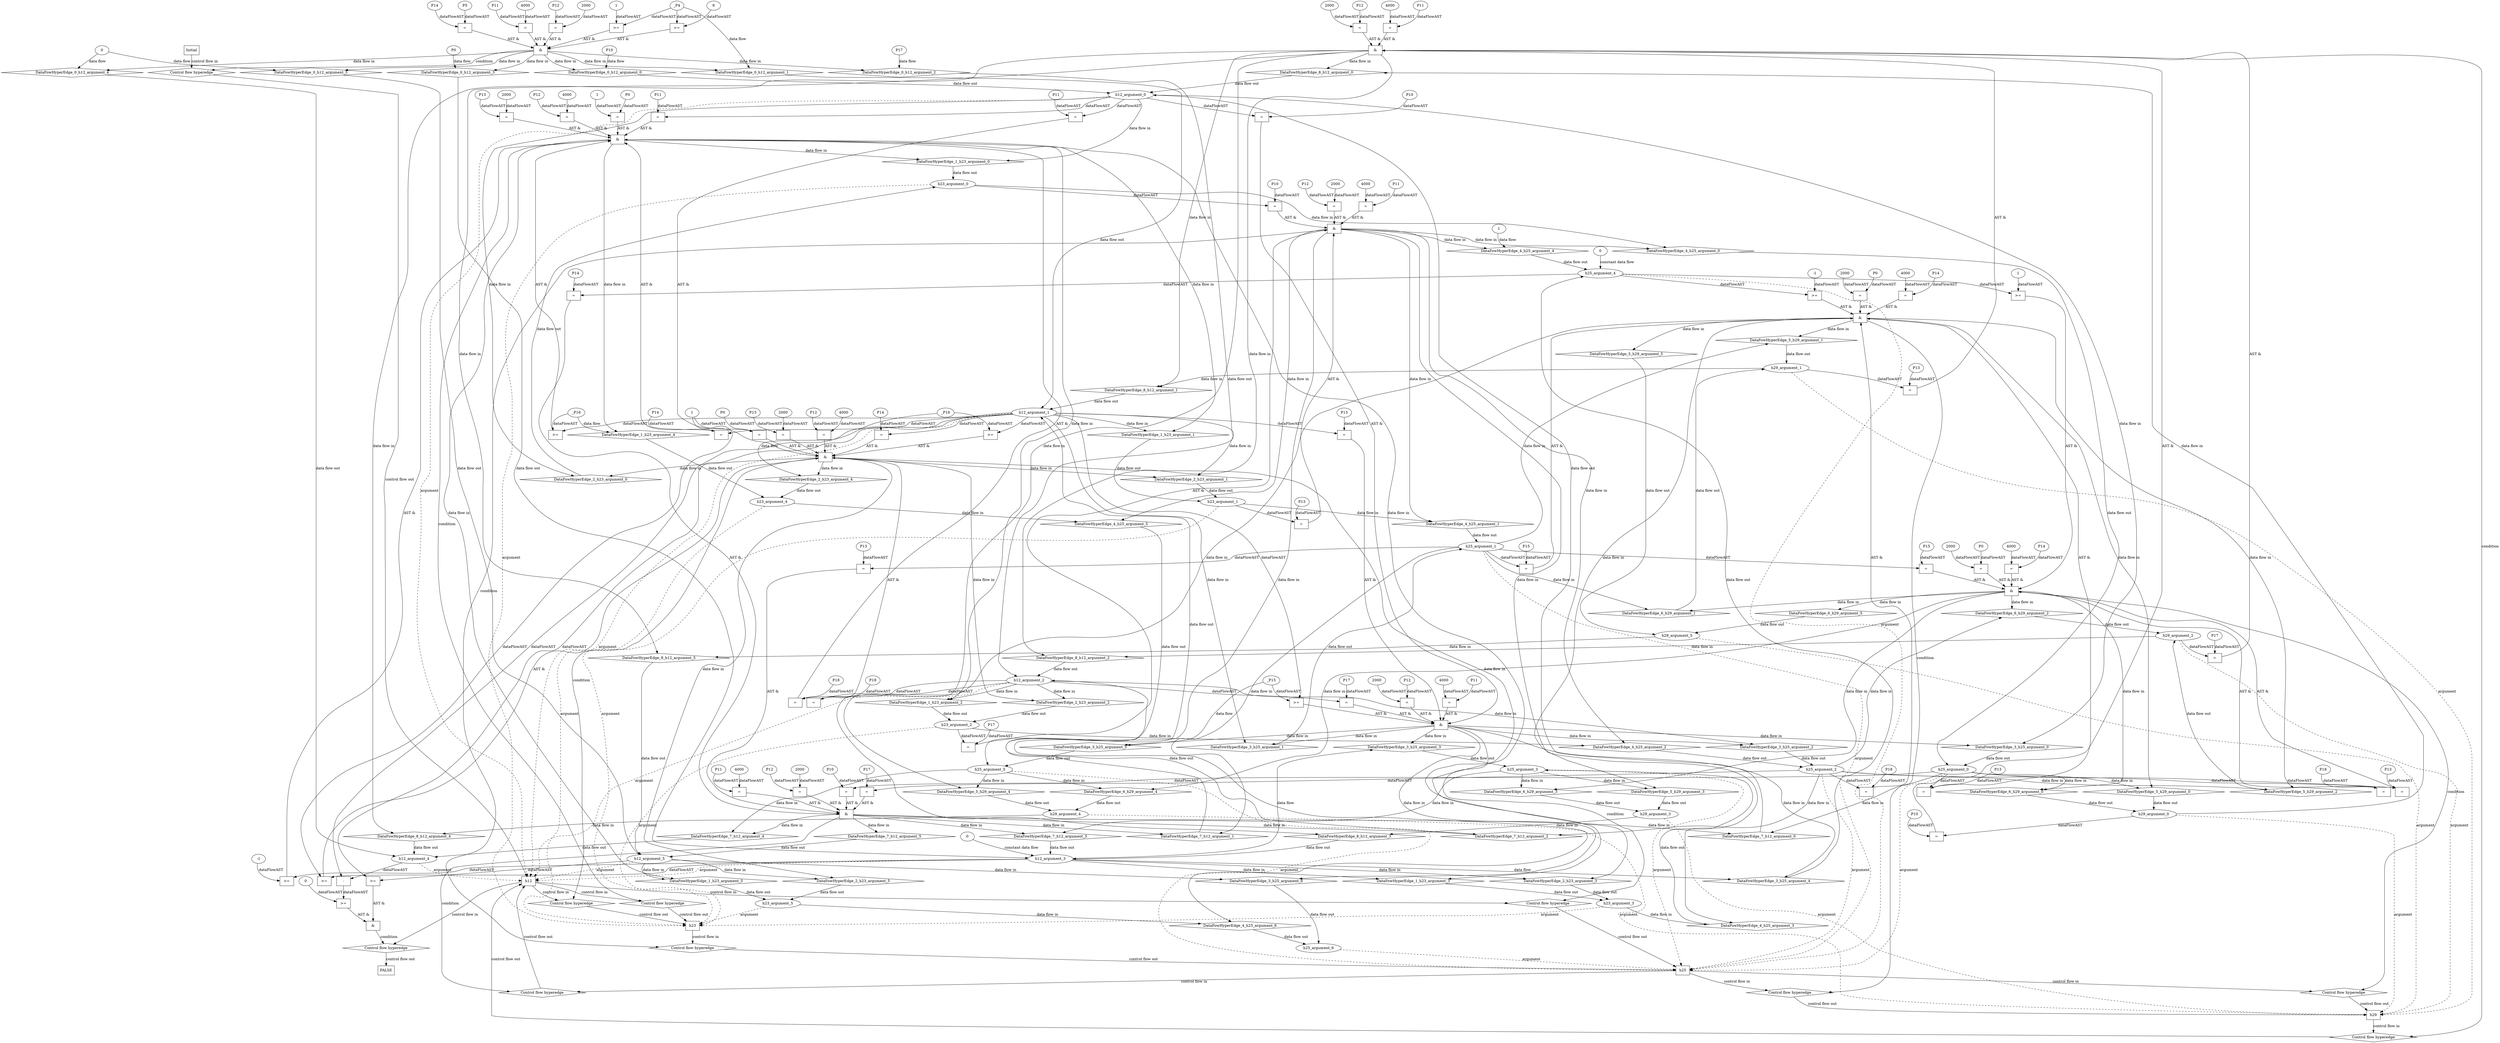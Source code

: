 digraph dag {
"h12" [label="h12" nodeName="h12" class=cfn  shape="rect"];
"h23" [label="h23" nodeName="h23" class=cfn  shape="rect"];
"h25" [label="h25" nodeName="h25" class=cfn  shape="rect"];
"h29" [label="h29" nodeName="h29" class=cfn  shape="rect"];
FALSE [label="FALSE" nodeName=FALSE class=cfn  shape="rect"];
Initial [label="Initial" nodeName=Initial class=cfn  shape="rect"];
ControlFowHyperEdge_0 [label="Control flow hyperedge" nodeName=ControlFowHyperEdge_0 class=controlFlowHyperEdge shape="diamond"];
"Initial" -> ControlFowHyperEdge_0 [label="control flow in"]
ControlFowHyperEdge_0 -> "h12" [label="control flow out"]
ControlFowHyperEdge_1 [label="Control flow hyperedge" nodeName=ControlFowHyperEdge_1 class=controlFlowHyperEdge shape="diamond"];
"h12" -> ControlFowHyperEdge_1 [label="control flow in"]
ControlFowHyperEdge_1 -> "h23" [label="control flow out"]
ControlFowHyperEdge_2 [label="Control flow hyperedge" nodeName=ControlFowHyperEdge_2 class=controlFlowHyperEdge shape="diamond"];
"h12" -> ControlFowHyperEdge_2 [label="control flow in"]
ControlFowHyperEdge_2 -> "h23" [label="control flow out"]
ControlFowHyperEdge_3 [label="Control flow hyperedge" nodeName=ControlFowHyperEdge_3 class=controlFlowHyperEdge shape="diamond"];
"h12" -> ControlFowHyperEdge_3 [label="control flow in"]
ControlFowHyperEdge_3 -> "h25" [label="control flow out"]
ControlFowHyperEdge_4 [label="Control flow hyperedge" nodeName=ControlFowHyperEdge_4 class=controlFlowHyperEdge shape="diamond"];
"h23" -> ControlFowHyperEdge_4 [label="control flow in"]
ControlFowHyperEdge_4 -> "h25" [label="control flow out"]
ControlFowHyperEdge_5 [label="Control flow hyperedge" nodeName=ControlFowHyperEdge_5 class=controlFlowHyperEdge shape="diamond"];
"h25" -> ControlFowHyperEdge_5 [label="control flow in"]
ControlFowHyperEdge_5 -> "h29" [label="control flow out"]
ControlFowHyperEdge_6 [label="Control flow hyperedge" nodeName=ControlFowHyperEdge_6 class=controlFlowHyperEdge shape="diamond"];
"h25" -> ControlFowHyperEdge_6 [label="control flow in"]
ControlFowHyperEdge_6 -> "h29" [label="control flow out"]
ControlFowHyperEdge_7 [label="Control flow hyperedge" nodeName=ControlFowHyperEdge_7 class=controlFlowHyperEdge shape="diamond"];
"h25" -> ControlFowHyperEdge_7 [label="control flow in"]
ControlFowHyperEdge_7 -> "h12" [label="control flow out"]
ControlFowHyperEdge_8 [label="Control flow hyperedge" nodeName=ControlFowHyperEdge_8 class=controlFlowHyperEdge shape="diamond"];
"h29" -> ControlFowHyperEdge_8 [label="control flow in"]
ControlFowHyperEdge_8 -> "h12" [label="control flow out"]
ControlFowHyperEdge_9 [label="Control flow hyperedge" nodeName=ControlFowHyperEdge_9 class=controlFlowHyperEdge shape="diamond"];
"h12" -> ControlFowHyperEdge_9 [label="control flow in"]
ControlFowHyperEdge_9 -> "FALSE" [label="control flow out"]
"h12_argument_0" [label="h12_argument_0" nodeName=argument0 class=argument  head="h12" shape="oval"];
"h12_argument_0" -> "h12"[label="argument" style="dashed"]
"h12_argument_1" [label="h12_argument_1" nodeName=argument1 class=argument  head="h12" shape="oval"];
"h12_argument_1" -> "h12"[label="argument" style="dashed"]
"h12_argument_2" [label="h12_argument_2" nodeName=argument2 class=argument  head="h12" shape="oval"];
"h12_argument_2" -> "h12"[label="argument" style="dashed"]
"h12_argument_3" [label="h12_argument_3" nodeName=argument3 class=argument  head="h12" shape="oval"];
"h12_argument_3" -> "h12"[label="argument" style="dashed"]
"h12_argument_4" [label="h12_argument_4" nodeName=argument4 class=argument  head="h12" shape="oval"];
"h12_argument_4" -> "h12"[label="argument" style="dashed"]
"h12_argument_5" [label="h12_argument_5" nodeName=argument5 class=argument  head="h12" shape="oval"];
"h12_argument_5" -> "h12"[label="argument" style="dashed"]
"h23_argument_0" [label="h23_argument_0" nodeName=argument0 class=argument  head="h23" shape="oval"];
"h23_argument_0" -> "h23"[label="argument" style="dashed"]
"h23_argument_1" [label="h23_argument_1" nodeName=argument1 class=argument  head="h23" shape="oval"];
"h23_argument_1" -> "h23"[label="argument" style="dashed"]
"h23_argument_2" [label="h23_argument_2" nodeName=argument2 class=argument  head="h23" shape="oval"];
"h23_argument_2" -> "h23"[label="argument" style="dashed"]
"h23_argument_3" [label="h23_argument_3" nodeName=argument3 class=argument  head="h23" shape="oval"];
"h23_argument_3" -> "h23"[label="argument" style="dashed"]
"h23_argument_4" [label="h23_argument_4" nodeName=argument4 class=argument  head="h23" shape="oval"];
"h23_argument_4" -> "h23"[label="argument" style="dashed"]
"h23_argument_5" [label="h23_argument_5" nodeName=argument5 class=argument  head="h23" shape="oval"];
"h23_argument_5" -> "h23"[label="argument" style="dashed"]
"h25_argument_0" [label="h25_argument_0" nodeName=argument0 class=argument  head="h25" shape="oval"];
"h25_argument_0" -> "h25"[label="argument" style="dashed"]
"h25_argument_1" [label="h25_argument_1" nodeName=argument1 class=argument  head="h25" shape="oval"];
"h25_argument_1" -> "h25"[label="argument" style="dashed"]
"h25_argument_2" [label="h25_argument_2" nodeName=argument2 class=argument  head="h25" shape="oval"];
"h25_argument_2" -> "h25"[label="argument" style="dashed"]
"h25_argument_3" [label="h25_argument_3" nodeName=argument3 class=argument  head="h25" shape="oval"];
"h25_argument_3" -> "h25"[label="argument" style="dashed"]
"h25_argument_4" [label="h25_argument_4" nodeName=argument4 class=argument  head="h25" shape="oval"];
"h25_argument_4" -> "h25"[label="argument" style="dashed"]
"h25_argument_5" [label="h25_argument_5" nodeName=argument5 class=argument  head="h25" shape="oval"];
"h25_argument_5" -> "h25"[label="argument" style="dashed"]
"h25_argument_6" [label="h25_argument_6" nodeName=argument6 class=argument  head="h25" shape="oval"];
"h25_argument_6" -> "h25"[label="argument" style="dashed"]
"h29_argument_0" [label="h29_argument_0" nodeName=argument0 class=argument  head="h29" shape="oval"];
"h29_argument_0" -> "h29"[label="argument" style="dashed"]
"h29_argument_1" [label="h29_argument_1" nodeName=argument1 class=argument  head="h29" shape="oval"];
"h29_argument_1" -> "h29"[label="argument" style="dashed"]
"h29_argument_2" [label="h29_argument_2" nodeName=argument2 class=argument  head="h29" shape="oval"];
"h29_argument_2" -> "h29"[label="argument" style="dashed"]
"h29_argument_3" [label="h29_argument_3" nodeName=argument3 class=argument  head="h29" shape="oval"];
"h29_argument_3" -> "h29"[label="argument" style="dashed"]
"h29_argument_4" [label="h29_argument_4" nodeName=argument4 class=argument  head="h29" shape="oval"];
"h29_argument_4" -> "h29"[label="argument" style="dashed"]
"h29_argument_5" [label="h29_argument_5" nodeName=argument5 class=argument  head="h29" shape="oval"];
"h29_argument_5" -> "h29"[label="argument" style="dashed"]

"xxxh12___Initial_0xxx_and" [label="&" nodeName="xxxh12___Initial_0xxx_and" class=Operator shape="rect"];
"xxxh12___Initial_0xxxguard_0_node_0" [label="=" nodeName="xxxh12___Initial_0xxxguard_0_node_0" class=Operator  shape="rect"];
"xxxh12___Initial_0xxxguard_0_node_1" [label="P14" nodeName="xxxh12___Initial_0xxxguard_0_node_1" class=Constant ];
"xxxh12___Initial_0xxxguard_0_node_2" [label="P5" nodeName="xxxh12___Initial_0xxxguard_0_node_2" class=Constant ];
"xxxh12___Initial_0xxxguard_0_node_1" -> "xxxh12___Initial_0xxxguard_0_node_0"[label="dataFlowAST"]
"xxxh12___Initial_0xxxguard_0_node_2" -> "xxxh12___Initial_0xxxguard_0_node_0"[label="dataFlowAST"]

"xxxh12___Initial_0xxxguard_0_node_0" -> "xxxh12___Initial_0xxx_and" [label="AST &"];
"xxxh12___Initial_0xxxguard3_node_0" [label=">=" nodeName="xxxh12___Initial_0xxxguard3_node_0" class=Operator  shape="rect"];
"xxxh12___Initial_0xxxguard3_node_2" [label="1" nodeName="xxxh12___Initial_0xxxguard3_node_2" class=Literal ];
"xxxh12___Initial_0xxxdataFlow1_node_0" -> "xxxh12___Initial_0xxxguard3_node_0"[label="dataFlowAST"]
"xxxh12___Initial_0xxxguard3_node_2" -> "xxxh12___Initial_0xxxguard3_node_0"[label="dataFlowAST"]

"xxxh12___Initial_0xxxguard3_node_0" -> "xxxh12___Initial_0xxx_and" [label="AST &"];
"xxxh12___Initial_0xxxguard2_node_0" [label=">=" nodeName="xxxh12___Initial_0xxxguard2_node_0" class=Operator  shape="rect"];
"xxxh12___Initial_0xxxguard2_node_1" [label="9" nodeName="xxxh12___Initial_0xxxguard2_node_1" class=Literal ];
"xxxh12___Initial_0xxxguard2_node_1" -> "xxxh12___Initial_0xxxguard2_node_0"[label="dataFlowAST"]
"xxxh12___Initial_0xxxdataFlow1_node_0" -> "xxxh12___Initial_0xxxguard2_node_0"[label="dataFlowAST"]

"xxxh12___Initial_0xxxguard2_node_0" -> "xxxh12___Initial_0xxx_and" [label="AST &"];
"xxxh12___Initial_0xxxguard1_node_0" [label="=" nodeName="xxxh12___Initial_0xxxguard1_node_0" class=Operator  shape="rect"];
"xxxh12___Initial_0xxxguard1_node_1" [label="P11" nodeName="xxxh12___Initial_0xxxguard1_node_1" class=Constant ];
"xxxh12___Initial_0xxxguard1_node_2" [label="4000" nodeName="xxxh12___Initial_0xxxguard1_node_2" class=Literal ];
"xxxh12___Initial_0xxxguard1_node_1" -> "xxxh12___Initial_0xxxguard1_node_0"[label="dataFlowAST"]
"xxxh12___Initial_0xxxguard1_node_2" -> "xxxh12___Initial_0xxxguard1_node_0"[label="dataFlowAST"]

"xxxh12___Initial_0xxxguard1_node_0" -> "xxxh12___Initial_0xxx_and" [label="AST &"];
"xxxh12___Initial_0xxxguard4_node_0" [label="=" nodeName="xxxh12___Initial_0xxxguard4_node_0" class=Operator  shape="rect"];
"xxxh12___Initial_0xxxguard4_node_1" [label="P12" nodeName="xxxh12___Initial_0xxxguard4_node_1" class=Constant ];
"xxxh12___Initial_0xxxguard4_node_2" [label="2000" nodeName="xxxh12___Initial_0xxxguard4_node_2" class=Literal ];
"xxxh12___Initial_0xxxguard4_node_1" -> "xxxh12___Initial_0xxxguard4_node_0"[label="dataFlowAST"]
"xxxh12___Initial_0xxxguard4_node_2" -> "xxxh12___Initial_0xxxguard4_node_0"[label="dataFlowAST"]

"xxxh12___Initial_0xxxguard4_node_0" -> "xxxh12___Initial_0xxx_and" [label="AST &"];
"xxxh12___Initial_0xxx_and" -> "ControlFowHyperEdge_0" [label="condition"];
"xxxh12___Initial_0xxxdataFlow_0_node_0" [label="P17" nodeName="xxxh12___Initial_0xxxdataFlow_0_node_0" class=Constant ];

"xxxh12___Initial_0xxxdataFlow_0_node_0" -> "DataFowHyperEdge_0_h12_argument_2" [label="data flow"];
"xxxh12___Initial_0xxxdataFlow1_node_0" [label="_P4" nodeName="xxxh12___Initial_0xxxdataFlow1_node_0" class=Constant ];

"xxxh12___Initial_0xxxdataFlow1_node_0" -> "DataFowHyperEdge_0_h12_argument_1" [label="data flow"];
"xxxh12___Initial_0xxxdataFlow2_node_0" [label="0" nodeName="xxxh12___Initial_0xxxdataFlow2_node_0" class=Literal ];

"xxxh12___Initial_0xxxdataFlow2_node_0" -> "DataFowHyperEdge_0_h12_argument_4" [label="data flow"];
"xxxh12___Initial_0xxxdataFlow3_node_0" [label="P10" nodeName="xxxh12___Initial_0xxxdataFlow3_node_0" class=Constant ];

"xxxh12___Initial_0xxxdataFlow3_node_0" -> "DataFowHyperEdge_0_h12_argument_0" [label="data flow"];

"xxxh12___Initial_0xxxdataFlow2_node_0" -> "DataFowHyperEdge_0_h12_argument_5" [label="data flow"];
"xxxh12___Initial_0xxxdataFlow5_node_0" [label="P0" nodeName="xxxh12___Initial_0xxxdataFlow5_node_0" class=Constant ];

"xxxh12___Initial_0xxxdataFlow5_node_0" -> "DataFowHyperEdge_0_h12_argument_3" [label="data flow"];
"xxxh23___h12_1xxx_and" [label="&" nodeName="xxxh23___h12_1xxx_and" class=Operator shape="rect"];
"xxxh23___h12_1xxxguard3_node_0" [label=">=" nodeName="xxxh23___h12_1xxxguard3_node_0" class=Operator  shape="rect"];
"xxxh23___h12_1xxxguard3_node_1" [label="-1" nodeName="xxxh23___h12_1xxxguard3_node_1" class=Literal ];
"xxxh23___h12_1xxxguard3_node_1" -> "xxxh23___h12_1xxxguard3_node_0"[label="dataFlowAST"]
"h12_argument_3" -> "xxxh23___h12_1xxxguard3_node_0"[label="dataFlowAST"]

"xxxh23___h12_1xxxguard3_node_0" -> "xxxh23___h12_1xxx_and" [label="AST &"];
"xxxh23___h12_1xxxguard6_node_0" [label="=" nodeName="xxxh23___h12_1xxxguard6_node_0" class=Operator  shape="rect"];
"xxxh23___h12_1xxxguard6_node_1" [label="P12" nodeName="xxxh23___h12_1xxxguard6_node_1" class=Constant ];
"xxxh23___h12_1xxxguard6_node_2" [label="4000" nodeName="xxxh23___h12_1xxxguard6_node_2" class=Literal ];
"xxxh23___h12_1xxxguard6_node_1" -> "xxxh23___h12_1xxxguard6_node_0"[label="dataFlowAST"]
"xxxh23___h12_1xxxguard6_node_2" -> "xxxh23___h12_1xxxguard6_node_0"[label="dataFlowAST"]

"xxxh23___h12_1xxxguard6_node_0" -> "xxxh23___h12_1xxx_and" [label="AST &"];
"xxxh23___h12_1xxxguard7_node_0" [label="=" nodeName="xxxh23___h12_1xxxguard7_node_0" class=Operator  shape="rect"];
"xxxh23___h12_1xxxguard7_node_1" [label="P0" nodeName="xxxh23___h12_1xxxguard7_node_1" class=Constant ];
"xxxh23___h12_1xxxguard7_node_2" [label="1" nodeName="xxxh23___h12_1xxxguard7_node_2" class=Literal ];
"xxxh23___h12_1xxxguard7_node_1" -> "xxxh23___h12_1xxxguard7_node_0"[label="dataFlowAST"]
"xxxh23___h12_1xxxguard7_node_2" -> "xxxh23___h12_1xxxguard7_node_0"[label="dataFlowAST"]

"xxxh23___h12_1xxxguard7_node_0" -> "xxxh23___h12_1xxx_and" [label="AST &"];
"xxxh23___h12_1xxxguard4_node_0" [label="=" nodeName="xxxh23___h12_1xxxguard4_node_0" class=Operator  shape="rect"];
"xxxh23___h12_1xxxguard4_node_1" [label="P13" nodeName="xxxh23___h12_1xxxguard4_node_1" class=Constant ];
"xxxh23___h12_1xxxguard4_node_2" [label="2000" nodeName="xxxh23___h12_1xxxguard4_node_2" class=Literal ];
"xxxh23___h12_1xxxguard4_node_1" -> "xxxh23___h12_1xxxguard4_node_0"[label="dataFlowAST"]
"xxxh23___h12_1xxxguard4_node_2" -> "xxxh23___h12_1xxxguard4_node_0"[label="dataFlowAST"]

"xxxh23___h12_1xxxguard4_node_0" -> "xxxh23___h12_1xxx_and" [label="AST &"];
"xxxh23___h12_1xxxguard5_node_0" [label=">=" nodeName="xxxh23___h12_1xxxguard5_node_0" class=Operator  shape="rect"];
"h12_argument_1" -> "xxxh23___h12_1xxxguard5_node_0"[label="dataFlowAST"]
"xxxh23___h12_1xxxdataFlow_0_node_0" -> "xxxh23___h12_1xxxguard5_node_0"[label="dataFlowAST"]

"xxxh23___h12_1xxxguard5_node_0" -> "xxxh23___h12_1xxx_and" [label="AST &"];
"xxxh23___h12_1xxxguard_0_node_0" [label="=" nodeName="xxxh23___h12_1xxxguard_0_node_0" class=Operator  shape="rect"];
"xxxh23___h12_1xxxguard_0_node_1" [label="P14" nodeName="xxxh23___h12_1xxxguard_0_node_1" class=Constant ];
"xxxh23___h12_1xxxguard_0_node_1" -> "xxxh23___h12_1xxxguard_0_node_0"[label="dataFlowAST"]
"h12_argument_1" -> "xxxh23___h12_1xxxguard_0_node_0"[label="dataFlowAST"]

"xxxh23___h12_1xxxguard_0_node_0" -> "xxxh23___h12_1xxx_and" [label="AST &"];
"xxxh23___h12_1xxxguard1_node_0" [label="=" nodeName="xxxh23___h12_1xxxguard1_node_0" class=Operator  shape="rect"];
"xxxh23___h12_1xxxguard1_node_1" [label="P18" nodeName="xxxh23___h12_1xxxguard1_node_1" class=Constant ];
"xxxh23___h12_1xxxguard1_node_1" -> "xxxh23___h12_1xxxguard1_node_0"[label="dataFlowAST"]
"h12_argument_2" -> "xxxh23___h12_1xxxguard1_node_0"[label="dataFlowAST"]

"xxxh23___h12_1xxxguard1_node_0" -> "xxxh23___h12_1xxx_and" [label="AST &"];
"xxxh23___h12_1xxxguard2_node_0" [label="=" nodeName="xxxh23___h12_1xxxguard2_node_0" class=Operator  shape="rect"];
"xxxh23___h12_1xxxguard2_node_1" [label="P11" nodeName="xxxh23___h12_1xxxguard2_node_1" class=Constant ];
"xxxh23___h12_1xxxguard2_node_1" -> "xxxh23___h12_1xxxguard2_node_0"[label="dataFlowAST"]
"h12_argument_0" -> "xxxh23___h12_1xxxguard2_node_0"[label="dataFlowAST"]

"xxxh23___h12_1xxxguard2_node_0" -> "xxxh23___h12_1xxx_and" [label="AST &"];
"xxxh23___h12_1xxx_and" -> "ControlFowHyperEdge_1" [label="condition"];
"xxxh23___h12_1xxxdataFlow_0_node_0" [label="_P16" nodeName="xxxh23___h12_1xxxdataFlow_0_node_0" class=Constant ];

"xxxh23___h12_1xxxdataFlow_0_node_0" -> "DataFowHyperEdge_1_h23_argument_4" [label="data flow"];
"xxxh23___h12_2xxx_and" [label="&" nodeName="xxxh23___h12_2xxx_and" class=Operator shape="rect"];
"xxxh23___h12_2xxxguard1_node_0" [label="=" nodeName="xxxh23___h12_2xxxguard1_node_0" class=Operator  shape="rect"];
"xxxh23___h12_2xxxguard1_node_1" [label="P18" nodeName="xxxh23___h12_2xxxguard1_node_1" class=Constant ];
"xxxh23___h12_2xxxguard1_node_1" -> "xxxh23___h12_2xxxguard1_node_0"[label="dataFlowAST"]
"h12_argument_2" -> "xxxh23___h12_2xxxguard1_node_0"[label="dataFlowAST"]

"xxxh23___h12_2xxxguard1_node_0" -> "xxxh23___h12_2xxx_and" [label="AST &"];
"xxxh23___h12_2xxxguard_0_node_0" [label="=" nodeName="xxxh23___h12_2xxxguard_0_node_0" class=Operator  shape="rect"];
"xxxh23___h12_2xxxguard_0_node_1" [label="P14" nodeName="xxxh23___h12_2xxxguard_0_node_1" class=Constant ];
"xxxh23___h12_2xxxguard_0_node_1" -> "xxxh23___h12_2xxxguard_0_node_0"[label="dataFlowAST"]
"h12_argument_1" -> "xxxh23___h12_2xxxguard_0_node_0"[label="dataFlowAST"]

"xxxh23___h12_2xxxguard_0_node_0" -> "xxxh23___h12_2xxx_and" [label="AST &"];
"xxxh23___h12_2xxxguard7_node_0" [label="=" nodeName="xxxh23___h12_2xxxguard7_node_0" class=Operator  shape="rect"];
"xxxh23___h12_2xxxguard7_node_1" [label="P0" nodeName="xxxh23___h12_2xxxguard7_node_1" class=Constant ];
"xxxh23___h12_2xxxguard7_node_1" -> "xxxh23___h12_2xxxguard7_node_0"[label="dataFlowAST"]
"xxxh23___h12_2xxxguard3_node_2" -> "xxxh23___h12_2xxxguard7_node_0"[label="dataFlowAST"]

"xxxh23___h12_2xxxguard7_node_0" -> "xxxh23___h12_2xxx_and" [label="AST &"];
"xxxh23___h12_2xxxguard6_node_0" [label="=" nodeName="xxxh23___h12_2xxxguard6_node_0" class=Operator  shape="rect"];
"xxxh23___h12_2xxxguard6_node_1" [label="P12" nodeName="xxxh23___h12_2xxxguard6_node_1" class=Constant ];
"xxxh23___h12_2xxxguard6_node_2" [label="4000" nodeName="xxxh23___h12_2xxxguard6_node_2" class=Literal ];
"xxxh23___h12_2xxxguard6_node_1" -> "xxxh23___h12_2xxxguard6_node_0"[label="dataFlowAST"]
"xxxh23___h12_2xxxguard6_node_2" -> "xxxh23___h12_2xxxguard6_node_0"[label="dataFlowAST"]

"xxxh23___h12_2xxxguard6_node_0" -> "xxxh23___h12_2xxx_and" [label="AST &"];
"xxxh23___h12_2xxxguard2_node_0" [label="=" nodeName="xxxh23___h12_2xxxguard2_node_0" class=Operator  shape="rect"];
"xxxh23___h12_2xxxguard2_node_1" [label="P11" nodeName="xxxh23___h12_2xxxguard2_node_1" class=Constant ];
"xxxh23___h12_2xxxguard2_node_1" -> "xxxh23___h12_2xxxguard2_node_0"[label="dataFlowAST"]
"h12_argument_0" -> "xxxh23___h12_2xxxguard2_node_0"[label="dataFlowAST"]

"xxxh23___h12_2xxxguard2_node_0" -> "xxxh23___h12_2xxx_and" [label="AST &"];
"xxxh23___h12_2xxxguard3_node_0" [label=">=" nodeName="xxxh23___h12_2xxxguard3_node_0" class=Operator  shape="rect"];
"xxxh23___h12_2xxxguard3_node_2" [label="1" nodeName="xxxh23___h12_2xxxguard3_node_2" class=Literal ];
"h12_argument_3" -> "xxxh23___h12_2xxxguard3_node_0"[label="dataFlowAST"]
"xxxh23___h12_2xxxguard3_node_2" -> "xxxh23___h12_2xxxguard3_node_0"[label="dataFlowAST"]

"xxxh23___h12_2xxxguard3_node_0" -> "xxxh23___h12_2xxx_and" [label="AST &"];
"xxxh23___h12_2xxxguard4_node_0" [label="=" nodeName="xxxh23___h12_2xxxguard4_node_0" class=Operator  shape="rect"];
"xxxh23___h12_2xxxguard4_node_1" [label="P13" nodeName="xxxh23___h12_2xxxguard4_node_1" class=Constant ];
"xxxh23___h12_2xxxguard4_node_2" [label="2000" nodeName="xxxh23___h12_2xxxguard4_node_2" class=Literal ];
"xxxh23___h12_2xxxguard4_node_1" -> "xxxh23___h12_2xxxguard4_node_0"[label="dataFlowAST"]
"xxxh23___h12_2xxxguard4_node_2" -> "xxxh23___h12_2xxxguard4_node_0"[label="dataFlowAST"]

"xxxh23___h12_2xxxguard4_node_0" -> "xxxh23___h12_2xxx_and" [label="AST &"];
"xxxh23___h12_2xxxguard5_node_0" [label=">=" nodeName="xxxh23___h12_2xxxguard5_node_0" class=Operator  shape="rect"];
"h12_argument_1" -> "xxxh23___h12_2xxxguard5_node_0"[label="dataFlowAST"]
"xxxh23___h12_2xxxdataFlow_0_node_0" -> "xxxh23___h12_2xxxguard5_node_0"[label="dataFlowAST"]

"xxxh23___h12_2xxxguard5_node_0" -> "xxxh23___h12_2xxx_and" [label="AST &"];
"xxxh23___h12_2xxx_and" -> "ControlFowHyperEdge_2" [label="condition"];
"xxxh23___h12_2xxxdataFlow_0_node_0" [label="_P16" nodeName="xxxh23___h12_2xxxdataFlow_0_node_0" class=Constant ];

"xxxh23___h12_2xxxdataFlow_0_node_0" -> "DataFowHyperEdge_2_h23_argument_4" [label="data flow"];
"xxxh25___h12_3xxx_and" [label="&" nodeName="xxxh25___h12_3xxx_and" class=Operator shape="rect"];
"xxxh25___h12_3xxxguard5_node_0" [label="=" nodeName="xxxh25___h12_3xxxguard5_node_0" class=Operator  shape="rect"];
"xxxh25___h12_3xxxguard5_node_1" [label="P13" nodeName="xxxh25___h12_3xxxguard5_node_1" class=Constant ];
"xxxh25___h12_3xxxguard5_node_1" -> "xxxh25___h12_3xxxguard5_node_0"[label="dataFlowAST"]
"h12_argument_1" -> "xxxh25___h12_3xxxguard5_node_0"[label="dataFlowAST"]

"xxxh25___h12_3xxxguard5_node_0" -> "xxxh25___h12_3xxx_and" [label="AST &"];
"xxxh25___h12_3xxxguard_0_node_0" [label="=" nodeName="xxxh25___h12_3xxxguard_0_node_0" class=Operator  shape="rect"];
"xxxh25___h12_3xxxguard_0_node_1" [label="P11" nodeName="xxxh25___h12_3xxxguard_0_node_1" class=Constant ];
"xxxh25___h12_3xxxguard_0_node_2" [label="4000" nodeName="xxxh25___h12_3xxxguard_0_node_2" class=Literal ];
"xxxh25___h12_3xxxguard_0_node_1" -> "xxxh25___h12_3xxxguard_0_node_0"[label="dataFlowAST"]
"xxxh25___h12_3xxxguard_0_node_2" -> "xxxh25___h12_3xxxguard_0_node_0"[label="dataFlowAST"]

"xxxh25___h12_3xxxguard_0_node_0" -> "xxxh25___h12_3xxx_and" [label="AST &"];
"xxxh25___h12_3xxxguard3_node_0" [label=">=" nodeName="xxxh25___h12_3xxxguard3_node_0" class=Operator  shape="rect"];
"h12_argument_1" -> "xxxh25___h12_3xxxguard3_node_0"[label="dataFlowAST"]
"xxxh25___h12_3xxxdataFlow2_node_0" -> "xxxh25___h12_3xxxguard3_node_0"[label="dataFlowAST"]

"xxxh25___h12_3xxxguard3_node_0" -> "xxxh25___h12_3xxx_and" [label="AST &"];
"xxxh25___h12_3xxxguard2_node_0" [label="=" nodeName="xxxh25___h12_3xxxguard2_node_0" class=Operator  shape="rect"];
"xxxh25___h12_3xxxguard2_node_1" [label="P17" nodeName="xxxh25___h12_3xxxguard2_node_1" class=Constant ];
"xxxh25___h12_3xxxguard2_node_1" -> "xxxh25___h12_3xxxguard2_node_0"[label="dataFlowAST"]
"h12_argument_2" -> "xxxh25___h12_3xxxguard2_node_0"[label="dataFlowAST"]

"xxxh25___h12_3xxxguard2_node_0" -> "xxxh25___h12_3xxx_and" [label="AST &"];
"xxxh25___h12_3xxxguard4_node_0" [label="=" nodeName="xxxh25___h12_3xxxguard4_node_0" class=Operator  shape="rect"];
"xxxh25___h12_3xxxguard4_node_1" [label="P10" nodeName="xxxh25___h12_3xxxguard4_node_1" class=Constant ];
"xxxh25___h12_3xxxguard4_node_1" -> "xxxh25___h12_3xxxguard4_node_0"[label="dataFlowAST"]
"h12_argument_0" -> "xxxh25___h12_3xxxguard4_node_0"[label="dataFlowAST"]

"xxxh25___h12_3xxxguard4_node_0" -> "xxxh25___h12_3xxx_and" [label="AST &"];
"xxxh25___h12_3xxxguard1_node_0" [label="=" nodeName="xxxh25___h12_3xxxguard1_node_0" class=Operator  shape="rect"];
"xxxh25___h12_3xxxguard1_node_1" [label="P12" nodeName="xxxh25___h12_3xxxguard1_node_1" class=Constant ];
"xxxh25___h12_3xxxguard1_node_2" [label="2000" nodeName="xxxh25___h12_3xxxguard1_node_2" class=Literal ];
"xxxh25___h12_3xxxguard1_node_1" -> "xxxh25___h12_3xxxguard1_node_0"[label="dataFlowAST"]
"xxxh25___h12_3xxxguard1_node_2" -> "xxxh25___h12_3xxxguard1_node_0"[label="dataFlowAST"]

"xxxh25___h12_3xxxguard1_node_0" -> "xxxh25___h12_3xxx_and" [label="AST &"];
"xxxh25___h12_3xxx_and" -> "ControlFowHyperEdge_3" [label="condition"];

"h12_argument_3" -> "DataFowHyperEdge_3_h25_argument_3" [label="data flow"];

"h12_argument_3" -> "DataFowHyperEdge_3_h25_argument_4" [label="data flow"];
"xxxh25___h12_3xxxdataFlow2_node_0" [label="_P15" nodeName="xxxh25___h12_3xxxdataFlow2_node_0" class=Constant ];

"xxxh25___h12_3xxxdataFlow2_node_0" -> "DataFowHyperEdge_3_h25_argument_5" [label="data flow"];
"xxxh25___h23_4xxx_and" [label="&" nodeName="xxxh25___h23_4xxx_and" class=Operator shape="rect"];
"xxxh25___h23_4xxxguard1_node_0" [label="=" nodeName="xxxh25___h23_4xxxguard1_node_0" class=Operator  shape="rect"];
"xxxh25___h23_4xxxguard1_node_1" [label="P11" nodeName="xxxh25___h23_4xxxguard1_node_1" class=Constant ];
"xxxh25___h23_4xxxguard1_node_2" [label="4000" nodeName="xxxh25___h23_4xxxguard1_node_2" class=Literal ];
"xxxh25___h23_4xxxguard1_node_1" -> "xxxh25___h23_4xxxguard1_node_0"[label="dataFlowAST"]
"xxxh25___h23_4xxxguard1_node_2" -> "xxxh25___h23_4xxxguard1_node_0"[label="dataFlowAST"]

"xxxh25___h23_4xxxguard1_node_0" -> "xxxh25___h23_4xxx_and" [label="AST &"];
"xxxh25___h23_4xxxguard3_node_0" [label="=" nodeName="xxxh25___h23_4xxxguard3_node_0" class=Operator  shape="rect"];
"xxxh25___h23_4xxxguard3_node_1" [label="P13" nodeName="xxxh25___h23_4xxxguard3_node_1" class=Constant ];
"xxxh25___h23_4xxxguard3_node_1" -> "xxxh25___h23_4xxxguard3_node_0"[label="dataFlowAST"]
"h23_argument_1" -> "xxxh25___h23_4xxxguard3_node_0"[label="dataFlowAST"]

"xxxh25___h23_4xxxguard3_node_0" -> "xxxh25___h23_4xxx_and" [label="AST &"];
"xxxh25___h23_4xxxguard2_node_0" [label="=" nodeName="xxxh25___h23_4xxxguard2_node_0" class=Operator  shape="rect"];
"xxxh25___h23_4xxxguard2_node_1" [label="P10" nodeName="xxxh25___h23_4xxxguard2_node_1" class=Constant ];
"xxxh25___h23_4xxxguard2_node_1" -> "xxxh25___h23_4xxxguard2_node_0"[label="dataFlowAST"]
"h23_argument_0" -> "xxxh25___h23_4xxxguard2_node_0"[label="dataFlowAST"]

"xxxh25___h23_4xxxguard2_node_0" -> "xxxh25___h23_4xxx_and" [label="AST &"];
"xxxh25___h23_4xxxguard_0_node_0" [label="=" nodeName="xxxh25___h23_4xxxguard_0_node_0" class=Operator  shape="rect"];
"xxxh25___h23_4xxxguard_0_node_1" [label="P12" nodeName="xxxh25___h23_4xxxguard_0_node_1" class=Constant ];
"xxxh25___h23_4xxxguard_0_node_2" [label="2000" nodeName="xxxh25___h23_4xxxguard_0_node_2" class=Literal ];
"xxxh25___h23_4xxxguard_0_node_1" -> "xxxh25___h23_4xxxguard_0_node_0"[label="dataFlowAST"]
"xxxh25___h23_4xxxguard_0_node_2" -> "xxxh25___h23_4xxxguard_0_node_0"[label="dataFlowAST"]

"xxxh25___h23_4xxxguard_0_node_0" -> "xxxh25___h23_4xxx_and" [label="AST &"];
"xxxh25___h23_4xxxguard4_node_0" [label="=" nodeName="xxxh25___h23_4xxxguard4_node_0" class=Operator  shape="rect"];
"xxxh25___h23_4xxxguard4_node_1" [label="P17" nodeName="xxxh25___h23_4xxxguard4_node_1" class=Constant ];
"xxxh25___h23_4xxxguard4_node_1" -> "xxxh25___h23_4xxxguard4_node_0"[label="dataFlowAST"]
"h23_argument_2" -> "xxxh25___h23_4xxxguard4_node_0"[label="dataFlowAST"]

"xxxh25___h23_4xxxguard4_node_0" -> "xxxh25___h23_4xxx_and" [label="AST &"];
"xxxh25___h23_4xxx_and" -> "ControlFowHyperEdge_4" [label="condition"];
"xxxh25___h23_4xxxdataFlow_0_node_0" [label="1" nodeName="xxxh25___h23_4xxxdataFlow_0_node_0" class=Literal ];

"xxxh25___h23_4xxxdataFlow_0_node_0" -> "DataFowHyperEdge_4_h25_argument_4" [label="data flow"];
"xxxh29___h25_5xxx_and" [label="&" nodeName="xxxh29___h25_5xxx_and" class=Operator shape="rect"];
"xxxh29___h25_5xxxguard2_node_0" [label="=" nodeName="xxxh29___h25_5xxxguard2_node_0" class=Operator  shape="rect"];
"xxxh29___h25_5xxxguard2_node_1" [label="P18" nodeName="xxxh29___h25_5xxxguard2_node_1" class=Constant ];
"xxxh29___h25_5xxxguard2_node_1" -> "xxxh29___h25_5xxxguard2_node_0"[label="dataFlowAST"]
"h25_argument_2" -> "xxxh29___h25_5xxxguard2_node_0"[label="dataFlowAST"]

"xxxh29___h25_5xxxguard2_node_0" -> "xxxh29___h25_5xxx_and" [label="AST &"];
"xxxh29___h25_5xxxguard_0_node_0" [label="=" nodeName="xxxh29___h25_5xxxguard_0_node_0" class=Operator  shape="rect"];
"xxxh29___h25_5xxxguard_0_node_1" [label="P14" nodeName="xxxh29___h25_5xxxguard_0_node_1" class=Constant ];
"xxxh29___h25_5xxxguard_0_node_2" [label="4000" nodeName="xxxh29___h25_5xxxguard_0_node_2" class=Literal ];
"xxxh29___h25_5xxxguard_0_node_1" -> "xxxh29___h25_5xxxguard_0_node_0"[label="dataFlowAST"]
"xxxh29___h25_5xxxguard_0_node_2" -> "xxxh29___h25_5xxxguard_0_node_0"[label="dataFlowAST"]

"xxxh29___h25_5xxxguard_0_node_0" -> "xxxh29___h25_5xxx_and" [label="AST &"];
"xxxh29___h25_5xxxguard5_node_0" [label="=" nodeName="xxxh29___h25_5xxxguard5_node_0" class=Operator  shape="rect"];
"xxxh29___h25_5xxxguard5_node_1" [label="P15" nodeName="xxxh29___h25_5xxxguard5_node_1" class=Constant ];
"xxxh29___h25_5xxxguard5_node_1" -> "xxxh29___h25_5xxxguard5_node_0"[label="dataFlowAST"]
"h25_argument_1" -> "xxxh29___h25_5xxxguard5_node_0"[label="dataFlowAST"]

"xxxh29___h25_5xxxguard5_node_0" -> "xxxh29___h25_5xxx_and" [label="AST &"];
"xxxh29___h25_5xxxguard3_node_0" [label=">=" nodeName="xxxh29___h25_5xxxguard3_node_0" class=Operator  shape="rect"];
"xxxh29___h25_5xxxguard3_node_1" [label="-1" nodeName="xxxh29___h25_5xxxguard3_node_1" class=Literal ];
"xxxh29___h25_5xxxguard3_node_1" -> "xxxh29___h25_5xxxguard3_node_0"[label="dataFlowAST"]
"h25_argument_4" -> "xxxh29___h25_5xxxguard3_node_0"[label="dataFlowAST"]

"xxxh29___h25_5xxxguard3_node_0" -> "xxxh29___h25_5xxx_and" [label="AST &"];
"xxxh29___h25_5xxxguard1_node_0" [label="=" nodeName="xxxh29___h25_5xxxguard1_node_0" class=Operator  shape="rect"];
"xxxh29___h25_5xxxguard1_node_1" [label="P0" nodeName="xxxh29___h25_5xxxguard1_node_1" class=Constant ];
"xxxh29___h25_5xxxguard1_node_2" [label="2000" nodeName="xxxh29___h25_5xxxguard1_node_2" class=Literal ];
"xxxh29___h25_5xxxguard1_node_1" -> "xxxh29___h25_5xxxguard1_node_0"[label="dataFlowAST"]
"xxxh29___h25_5xxxguard1_node_2" -> "xxxh29___h25_5xxxguard1_node_0"[label="dataFlowAST"]

"xxxh29___h25_5xxxguard1_node_0" -> "xxxh29___h25_5xxx_and" [label="AST &"];
"xxxh29___h25_5xxxguard4_node_0" [label="=" nodeName="xxxh29___h25_5xxxguard4_node_0" class=Operator  shape="rect"];
"xxxh29___h25_5xxxguard4_node_1" [label="P13" nodeName="xxxh29___h25_5xxxguard4_node_1" class=Constant ];
"xxxh29___h25_5xxxguard4_node_1" -> "xxxh29___h25_5xxxguard4_node_0"[label="dataFlowAST"]
"h25_argument_0" -> "xxxh29___h25_5xxxguard4_node_0"[label="dataFlowAST"]

"xxxh29___h25_5xxxguard4_node_0" -> "xxxh29___h25_5xxx_and" [label="AST &"];
"xxxh29___h25_5xxx_and" -> "ControlFowHyperEdge_5" [label="condition"];
"xxxh29___h25_6xxx_and" [label="&" nodeName="xxxh29___h25_6xxx_and" class=Operator shape="rect"];
"xxxh29___h25_6xxxguard1_node_0" [label="=" nodeName="xxxh29___h25_6xxxguard1_node_0" class=Operator  shape="rect"];
"xxxh29___h25_6xxxguard1_node_1" [label="P0" nodeName="xxxh29___h25_6xxxguard1_node_1" class=Constant ];
"xxxh29___h25_6xxxguard1_node_2" [label="2000" nodeName="xxxh29___h25_6xxxguard1_node_2" class=Literal ];
"xxxh29___h25_6xxxguard1_node_1" -> "xxxh29___h25_6xxxguard1_node_0"[label="dataFlowAST"]
"xxxh29___h25_6xxxguard1_node_2" -> "xxxh29___h25_6xxxguard1_node_0"[label="dataFlowAST"]

"xxxh29___h25_6xxxguard1_node_0" -> "xxxh29___h25_6xxx_and" [label="AST &"];
"xxxh29___h25_6xxxguard3_node_0" [label=">=" nodeName="xxxh29___h25_6xxxguard3_node_0" class=Operator  shape="rect"];
"xxxh29___h25_6xxxguard3_node_2" [label="1" nodeName="xxxh29___h25_6xxxguard3_node_2" class=Literal ];
"h25_argument_4" -> "xxxh29___h25_6xxxguard3_node_0"[label="dataFlowAST"]
"xxxh29___h25_6xxxguard3_node_2" -> "xxxh29___h25_6xxxguard3_node_0"[label="dataFlowAST"]

"xxxh29___h25_6xxxguard3_node_0" -> "xxxh29___h25_6xxx_and" [label="AST &"];
"xxxh29___h25_6xxxguard_0_node_0" [label="=" nodeName="xxxh29___h25_6xxxguard_0_node_0" class=Operator  shape="rect"];
"xxxh29___h25_6xxxguard_0_node_1" [label="P14" nodeName="xxxh29___h25_6xxxguard_0_node_1" class=Constant ];
"xxxh29___h25_6xxxguard_0_node_2" [label="4000" nodeName="xxxh29___h25_6xxxguard_0_node_2" class=Literal ];
"xxxh29___h25_6xxxguard_0_node_1" -> "xxxh29___h25_6xxxguard_0_node_0"[label="dataFlowAST"]
"xxxh29___h25_6xxxguard_0_node_2" -> "xxxh29___h25_6xxxguard_0_node_0"[label="dataFlowAST"]

"xxxh29___h25_6xxxguard_0_node_0" -> "xxxh29___h25_6xxx_and" [label="AST &"];
"xxxh29___h25_6xxxguard4_node_0" [label="=" nodeName="xxxh29___h25_6xxxguard4_node_0" class=Operator  shape="rect"];
"xxxh29___h25_6xxxguard4_node_1" [label="P13" nodeName="xxxh29___h25_6xxxguard4_node_1" class=Constant ];
"xxxh29___h25_6xxxguard4_node_1" -> "xxxh29___h25_6xxxguard4_node_0"[label="dataFlowAST"]
"h25_argument_0" -> "xxxh29___h25_6xxxguard4_node_0"[label="dataFlowAST"]

"xxxh29___h25_6xxxguard4_node_0" -> "xxxh29___h25_6xxx_and" [label="AST &"];
"xxxh29___h25_6xxxguard2_node_0" [label="=" nodeName="xxxh29___h25_6xxxguard2_node_0" class=Operator  shape="rect"];
"xxxh29___h25_6xxxguard2_node_1" [label="P18" nodeName="xxxh29___h25_6xxxguard2_node_1" class=Constant ];
"xxxh29___h25_6xxxguard2_node_1" -> "xxxh29___h25_6xxxguard2_node_0"[label="dataFlowAST"]
"h25_argument_2" -> "xxxh29___h25_6xxxguard2_node_0"[label="dataFlowAST"]

"xxxh29___h25_6xxxguard2_node_0" -> "xxxh29___h25_6xxx_and" [label="AST &"];
"xxxh29___h25_6xxxguard5_node_0" [label="=" nodeName="xxxh29___h25_6xxxguard5_node_0" class=Operator  shape="rect"];
"xxxh29___h25_6xxxguard5_node_1" [label="P15" nodeName="xxxh29___h25_6xxxguard5_node_1" class=Constant ];
"xxxh29___h25_6xxxguard5_node_1" -> "xxxh29___h25_6xxxguard5_node_0"[label="dataFlowAST"]
"h25_argument_1" -> "xxxh29___h25_6xxxguard5_node_0"[label="dataFlowAST"]

"xxxh29___h25_6xxxguard5_node_0" -> "xxxh29___h25_6xxx_and" [label="AST &"];
"xxxh29___h25_6xxx_and" -> "ControlFowHyperEdge_6" [label="condition"];
"xxxh12___h25_7xxx_and" [label="&" nodeName="xxxh12___h25_7xxx_and" class=Operator shape="rect"];
"xxxh12___h25_7xxxguard3_node_0" [label="=" nodeName="xxxh12___h25_7xxxguard3_node_0" class=Operator  shape="rect"];
"xxxh12___h25_7xxxguard3_node_1" [label="P14" nodeName="xxxh12___h25_7xxxguard3_node_1" class=Constant ];
"xxxh12___h25_7xxxguard3_node_1" -> "xxxh12___h25_7xxxguard3_node_0"[label="dataFlowAST"]
"h25_argument_4" -> "xxxh12___h25_7xxxguard3_node_0"[label="dataFlowAST"]

"xxxh12___h25_7xxxguard3_node_0" -> "xxxh12___h25_7xxx_and" [label="AST &"];
"xxxh12___h25_7xxxguard5_node_0" [label="=" nodeName="xxxh12___h25_7xxxguard5_node_0" class=Operator  shape="rect"];
"xxxh12___h25_7xxxguard5_node_1" [label="P13" nodeName="xxxh12___h25_7xxxguard5_node_1" class=Constant ];
"xxxh12___h25_7xxxguard5_node_1" -> "xxxh12___h25_7xxxguard5_node_0"[label="dataFlowAST"]
"h25_argument_1" -> "xxxh12___h25_7xxxguard5_node_0"[label="dataFlowAST"]

"xxxh12___h25_7xxxguard5_node_0" -> "xxxh12___h25_7xxx_and" [label="AST &"];
"xxxh12___h25_7xxxguard_0_node_0" [label="=" nodeName="xxxh12___h25_7xxxguard_0_node_0" class=Operator  shape="rect"];
"xxxh12___h25_7xxxguard_0_node_1" [label="P11" nodeName="xxxh12___h25_7xxxguard_0_node_1" class=Constant ];
"xxxh12___h25_7xxxguard_0_node_2" [label="4000" nodeName="xxxh12___h25_7xxxguard_0_node_2" class=Literal ];
"xxxh12___h25_7xxxguard_0_node_1" -> "xxxh12___h25_7xxxguard_0_node_0"[label="dataFlowAST"]
"xxxh12___h25_7xxxguard_0_node_2" -> "xxxh12___h25_7xxxguard_0_node_0"[label="dataFlowAST"]

"xxxh12___h25_7xxxguard_0_node_0" -> "xxxh12___h25_7xxx_and" [label="AST &"];
"xxxh12___h25_7xxxguard1_node_0" [label="=" nodeName="xxxh12___h25_7xxxguard1_node_0" class=Operator  shape="rect"];
"xxxh12___h25_7xxxguard1_node_1" [label="P12" nodeName="xxxh12___h25_7xxxguard1_node_1" class=Constant ];
"xxxh12___h25_7xxxguard1_node_2" [label="2000" nodeName="xxxh12___h25_7xxxguard1_node_2" class=Literal ];
"xxxh12___h25_7xxxguard1_node_1" -> "xxxh12___h25_7xxxguard1_node_0"[label="dataFlowAST"]
"xxxh12___h25_7xxxguard1_node_2" -> "xxxh12___h25_7xxxguard1_node_0"[label="dataFlowAST"]

"xxxh12___h25_7xxxguard1_node_0" -> "xxxh12___h25_7xxx_and" [label="AST &"];
"xxxh12___h25_7xxxguard4_node_0" [label="=" nodeName="xxxh12___h25_7xxxguard4_node_0" class=Operator  shape="rect"];
"xxxh12___h25_7xxxguard4_node_1" [label="P10" nodeName="xxxh12___h25_7xxxguard4_node_1" class=Constant ];
"xxxh12___h25_7xxxguard4_node_1" -> "xxxh12___h25_7xxxguard4_node_0"[label="dataFlowAST"]
"h25_argument_0" -> "xxxh12___h25_7xxxguard4_node_0"[label="dataFlowAST"]

"xxxh12___h25_7xxxguard4_node_0" -> "xxxh12___h25_7xxx_and" [label="AST &"];
"xxxh12___h25_7xxxguard2_node_0" [label="=" nodeName="xxxh12___h25_7xxxguard2_node_0" class=Operator  shape="rect"];
"xxxh12___h25_7xxxguard2_node_1" [label="P17" nodeName="xxxh12___h25_7xxxguard2_node_1" class=Constant ];
"xxxh12___h25_7xxxguard2_node_1" -> "xxxh12___h25_7xxxguard2_node_0"[label="dataFlowAST"]
"h25_argument_2" -> "xxxh12___h25_7xxxguard2_node_0"[label="dataFlowAST"]

"xxxh12___h25_7xxxguard2_node_0" -> "xxxh12___h25_7xxx_and" [label="AST &"];
"xxxh12___h25_7xxx_and" -> "ControlFowHyperEdge_7" [label="condition"];
"xxxh12___h29_8xxx_and" [label="&" nodeName="xxxh12___h29_8xxx_and" class=Operator shape="rect"];
"xxxh12___h29_8xxxguard_0_node_0" [label="=" nodeName="xxxh12___h29_8xxxguard_0_node_0" class=Operator  shape="rect"];
"xxxh12___h29_8xxxguard_0_node_1" [label="P12" nodeName="xxxh12___h29_8xxxguard_0_node_1" class=Constant ];
"xxxh12___h29_8xxxguard_0_node_2" [label="2000" nodeName="xxxh12___h29_8xxxguard_0_node_2" class=Literal ];
"xxxh12___h29_8xxxguard_0_node_1" -> "xxxh12___h29_8xxxguard_0_node_0"[label="dataFlowAST"]
"xxxh12___h29_8xxxguard_0_node_2" -> "xxxh12___h29_8xxxguard_0_node_0"[label="dataFlowAST"]

"xxxh12___h29_8xxxguard_0_node_0" -> "xxxh12___h29_8xxx_and" [label="AST &"];
"xxxh12___h29_8xxxguard2_node_0" [label="=" nodeName="xxxh12___h29_8xxxguard2_node_0" class=Operator  shape="rect"];
"xxxh12___h29_8xxxguard2_node_1" [label="P10" nodeName="xxxh12___h29_8xxxguard2_node_1" class=Constant ];
"xxxh12___h29_8xxxguard2_node_1" -> "xxxh12___h29_8xxxguard2_node_0"[label="dataFlowAST"]
"h29_argument_0" -> "xxxh12___h29_8xxxguard2_node_0"[label="dataFlowAST"]

"xxxh12___h29_8xxxguard2_node_0" -> "xxxh12___h29_8xxx_and" [label="AST &"];
"xxxh12___h29_8xxxguard1_node_0" [label="=" nodeName="xxxh12___h29_8xxxguard1_node_0" class=Operator  shape="rect"];
"xxxh12___h29_8xxxguard1_node_1" [label="P11" nodeName="xxxh12___h29_8xxxguard1_node_1" class=Constant ];
"xxxh12___h29_8xxxguard1_node_2" [label="4000" nodeName="xxxh12___h29_8xxxguard1_node_2" class=Literal ];
"xxxh12___h29_8xxxguard1_node_1" -> "xxxh12___h29_8xxxguard1_node_0"[label="dataFlowAST"]
"xxxh12___h29_8xxxguard1_node_2" -> "xxxh12___h29_8xxxguard1_node_0"[label="dataFlowAST"]

"xxxh12___h29_8xxxguard1_node_0" -> "xxxh12___h29_8xxx_and" [label="AST &"];
"xxxh12___h29_8xxxguard3_node_0" [label="=" nodeName="xxxh12___h29_8xxxguard3_node_0" class=Operator  shape="rect"];
"xxxh12___h29_8xxxguard3_node_1" [label="P13" nodeName="xxxh12___h29_8xxxguard3_node_1" class=Constant ];
"xxxh12___h29_8xxxguard3_node_1" -> "xxxh12___h29_8xxxguard3_node_0"[label="dataFlowAST"]
"h29_argument_1" -> "xxxh12___h29_8xxxguard3_node_0"[label="dataFlowAST"]

"xxxh12___h29_8xxxguard3_node_0" -> "xxxh12___h29_8xxx_and" [label="AST &"];
"xxxh12___h29_8xxxguard4_node_0" [label="=" nodeName="xxxh12___h29_8xxxguard4_node_0" class=Operator  shape="rect"];
"xxxh12___h29_8xxxguard4_node_1" [label="P17" nodeName="xxxh12___h29_8xxxguard4_node_1" class=Constant ];
"xxxh12___h29_8xxxguard4_node_1" -> "xxxh12___h29_8xxxguard4_node_0"[label="dataFlowAST"]
"h29_argument_2" -> "xxxh12___h29_8xxxguard4_node_0"[label="dataFlowAST"]

"xxxh12___h29_8xxxguard4_node_0" -> "xxxh12___h29_8xxx_and" [label="AST &"];
"xxxh12___h29_8xxx_and" -> "ControlFowHyperEdge_8" [label="condition"];
"xxxFALSE___h12_9xxx_and" [label="&" nodeName="xxxFALSE___h12_9xxx_and" class=Operator shape="rect"];
"xxxFALSE___h12_9xxxguard_0_node_0" [label=">=" nodeName="xxxFALSE___h12_9xxxguard_0_node_0" class=Operator  shape="rect"];
"h12_argument_1" -> "xxxFALSE___h12_9xxxguard_0_node_0"[label="dataFlowAST"]
"h12_argument_5" -> "xxxFALSE___h12_9xxxguard_0_node_0"[label="dataFlowAST"]

"xxxFALSE___h12_9xxxguard_0_node_0" -> "xxxFALSE___h12_9xxx_and" [label="AST &"];
"xxxFALSE___h12_9xxxguard1_node_0" [label=">=" nodeName="xxxFALSE___h12_9xxxguard1_node_0" class=Operator  shape="rect"];
"xxxFALSE___h12_9xxxguard1_node_1" [label="0" nodeName="xxxFALSE___h12_9xxxguard1_node_1" class=Literal ];
"xxxFALSE___h12_9xxxguard1_node_2" [label="-" nodeName="xxxFALSE___h12_9xxxguard1_node_2" class= Operator shape="rect"];
"xxxFALSE___h12_9xxxguard1_node_1" -> "xxxFALSE___h12_9xxxguard1_node_0"[label="dataFlowAST"]
"xxxFALSE___h12_9xxxguard1_node_2" -> "xxxFALSE___h12_9xxxguard1_node_0"[label="dataFlowAST"]
"h12_argument_1" -> "xxxFALSE___h12_9xxxguard1_node_2"[label="dataFlowAST"]
"h12_argument_4" -> "xxxFALSE___h12_9xxxguard1_node_2"[label="dataFlowAST"]

"xxxFALSE___h12_9xxxguard1_node_0" -> "xxxFALSE___h12_9xxx_and" [label="AST &"];
"xxxFALSE___h12_9xxx_and" -> "ControlFowHyperEdge_9" [label="condition"];
"DataFowHyperEdge_0_h12_argument_0" [label="DataFowHyperEdge_0_h12_argument_0" nodeName="DataFowHyperEdge_0_h12_argument_0" class=DataFlowHyperedge shape="diamond"];
"DataFowHyperEdge_0_h12_argument_0" -> "h12_argument_0"[label="data flow out"]
"xxxh12___Initial_0xxx_and" -> "DataFowHyperEdge_0_h12_argument_0"[label="data flow in"]
"DataFowHyperEdge_0_h12_argument_1" [label="DataFowHyperEdge_0_h12_argument_1" nodeName="DataFowHyperEdge_0_h12_argument_1" class=DataFlowHyperedge shape="diamond"];
"DataFowHyperEdge_0_h12_argument_1" -> "h12_argument_1"[label="data flow out"]
"xxxh12___Initial_0xxx_and" -> "DataFowHyperEdge_0_h12_argument_1"[label="data flow in"]
"DataFowHyperEdge_0_h12_argument_2" [label="DataFowHyperEdge_0_h12_argument_2" nodeName="DataFowHyperEdge_0_h12_argument_2" class=DataFlowHyperedge shape="diamond"];
"DataFowHyperEdge_0_h12_argument_2" -> "h12_argument_2"[label="data flow out"]
"xxxh12___Initial_0xxx_and" -> "DataFowHyperEdge_0_h12_argument_2"[label="data flow in"]
"DataFowHyperEdge_0_h12_argument_3" [label="DataFowHyperEdge_0_h12_argument_3" nodeName="DataFowHyperEdge_0_h12_argument_3" class=DataFlowHyperedge shape="diamond"];
"DataFowHyperEdge_0_h12_argument_3" -> "h12_argument_3"[label="data flow out"]
"xxxh12___Initial_0xxx_and" -> "DataFowHyperEdge_0_h12_argument_3"[label="data flow in"]
"DataFowHyperEdge_0_h12_argument_4" [label="DataFowHyperEdge_0_h12_argument_4" nodeName="DataFowHyperEdge_0_h12_argument_4" class=DataFlowHyperedge shape="diamond"];
"DataFowHyperEdge_0_h12_argument_4" -> "h12_argument_4"[label="data flow out"]
"xxxh12___Initial_0xxx_and" -> "DataFowHyperEdge_0_h12_argument_4"[label="data flow in"]
"DataFowHyperEdge_0_h12_argument_5" [label="DataFowHyperEdge_0_h12_argument_5" nodeName="DataFowHyperEdge_0_h12_argument_5" class=DataFlowHyperedge shape="diamond"];
"DataFowHyperEdge_0_h12_argument_5" -> "h12_argument_5"[label="data flow out"]
"xxxh12___Initial_0xxx_and" -> "DataFowHyperEdge_0_h12_argument_5"[label="data flow in"]
"DataFowHyperEdge_1_h23_argument_0" [label="DataFowHyperEdge_1_h23_argument_0" nodeName="DataFowHyperEdge_1_h23_argument_0" class=DataFlowHyperedge shape="diamond"];
"DataFowHyperEdge_1_h23_argument_0" -> "h23_argument_0"[label="data flow out"]
"xxxh23___h12_1xxx_and" -> "DataFowHyperEdge_1_h23_argument_0"[label="data flow in"]
"DataFowHyperEdge_1_h23_argument_1" [label="DataFowHyperEdge_1_h23_argument_1" nodeName="DataFowHyperEdge_1_h23_argument_1" class=DataFlowHyperedge shape="diamond"];
"DataFowHyperEdge_1_h23_argument_1" -> "h23_argument_1"[label="data flow out"]
"xxxh23___h12_1xxx_and" -> "DataFowHyperEdge_1_h23_argument_1"[label="data flow in"]
"DataFowHyperEdge_1_h23_argument_2" [label="DataFowHyperEdge_1_h23_argument_2" nodeName="DataFowHyperEdge_1_h23_argument_2" class=DataFlowHyperedge shape="diamond"];
"DataFowHyperEdge_1_h23_argument_2" -> "h23_argument_2"[label="data flow out"]
"xxxh23___h12_1xxx_and" -> "DataFowHyperEdge_1_h23_argument_2"[label="data flow in"]
"DataFowHyperEdge_1_h23_argument_3" [label="DataFowHyperEdge_1_h23_argument_3" nodeName="DataFowHyperEdge_1_h23_argument_3" class=DataFlowHyperedge shape="diamond"];
"DataFowHyperEdge_1_h23_argument_3" -> "h23_argument_3"[label="data flow out"]
"xxxh23___h12_1xxx_and" -> "DataFowHyperEdge_1_h23_argument_3"[label="data flow in"]
"DataFowHyperEdge_1_h23_argument_4" [label="DataFowHyperEdge_1_h23_argument_4" nodeName="DataFowHyperEdge_1_h23_argument_4" class=DataFlowHyperedge shape="diamond"];
"DataFowHyperEdge_1_h23_argument_4" -> "h23_argument_4"[label="data flow out"]
"xxxh23___h12_1xxx_and" -> "DataFowHyperEdge_1_h23_argument_4"[label="data flow in"]
"DataFowHyperEdge_1_h23_argument_5" [label="DataFowHyperEdge_1_h23_argument_5" nodeName="DataFowHyperEdge_1_h23_argument_5" class=DataFlowHyperedge shape="diamond"];
"DataFowHyperEdge_1_h23_argument_5" -> "h23_argument_5"[label="data flow out"]
"xxxh23___h12_1xxx_and" -> "DataFowHyperEdge_1_h23_argument_5"[label="data flow in"]
"DataFowHyperEdge_2_h23_argument_0" [label="DataFowHyperEdge_2_h23_argument_0" nodeName="DataFowHyperEdge_2_h23_argument_0" class=DataFlowHyperedge shape="diamond"];
"DataFowHyperEdge_2_h23_argument_0" -> "h23_argument_0"[label="data flow out"]
"xxxh23___h12_2xxx_and" -> "DataFowHyperEdge_2_h23_argument_0"[label="data flow in"]
"DataFowHyperEdge_2_h23_argument_1" [label="DataFowHyperEdge_2_h23_argument_1" nodeName="DataFowHyperEdge_2_h23_argument_1" class=DataFlowHyperedge shape="diamond"];
"DataFowHyperEdge_2_h23_argument_1" -> "h23_argument_1"[label="data flow out"]
"xxxh23___h12_2xxx_and" -> "DataFowHyperEdge_2_h23_argument_1"[label="data flow in"]
"DataFowHyperEdge_2_h23_argument_2" [label="DataFowHyperEdge_2_h23_argument_2" nodeName="DataFowHyperEdge_2_h23_argument_2" class=DataFlowHyperedge shape="diamond"];
"DataFowHyperEdge_2_h23_argument_2" -> "h23_argument_2"[label="data flow out"]
"xxxh23___h12_2xxx_and" -> "DataFowHyperEdge_2_h23_argument_2"[label="data flow in"]
"DataFowHyperEdge_2_h23_argument_3" [label="DataFowHyperEdge_2_h23_argument_3" nodeName="DataFowHyperEdge_2_h23_argument_3" class=DataFlowHyperedge shape="diamond"];
"DataFowHyperEdge_2_h23_argument_3" -> "h23_argument_3"[label="data flow out"]
"xxxh23___h12_2xxx_and" -> "DataFowHyperEdge_2_h23_argument_3"[label="data flow in"]
"DataFowHyperEdge_2_h23_argument_4" [label="DataFowHyperEdge_2_h23_argument_4" nodeName="DataFowHyperEdge_2_h23_argument_4" class=DataFlowHyperedge shape="diamond"];
"DataFowHyperEdge_2_h23_argument_4" -> "h23_argument_4"[label="data flow out"]
"xxxh23___h12_2xxx_and" -> "DataFowHyperEdge_2_h23_argument_4"[label="data flow in"]
"DataFowHyperEdge_2_h23_argument_5" [label="DataFowHyperEdge_2_h23_argument_5" nodeName="DataFowHyperEdge_2_h23_argument_5" class=DataFlowHyperedge shape="diamond"];
"DataFowHyperEdge_2_h23_argument_5" -> "h23_argument_5"[label="data flow out"]
"xxxh23___h12_2xxx_and" -> "DataFowHyperEdge_2_h23_argument_5"[label="data flow in"]
"DataFowHyperEdge_3_h25_argument_0" [label="DataFowHyperEdge_3_h25_argument_0" nodeName="DataFowHyperEdge_3_h25_argument_0" class=DataFlowHyperedge shape="diamond"];
"DataFowHyperEdge_3_h25_argument_0" -> "h25_argument_0"[label="data flow out"]
"xxxh25___h12_3xxx_and" -> "DataFowHyperEdge_3_h25_argument_0"[label="data flow in"]
"DataFowHyperEdge_3_h25_argument_1" [label="DataFowHyperEdge_3_h25_argument_1" nodeName="DataFowHyperEdge_3_h25_argument_1" class=DataFlowHyperedge shape="diamond"];
"DataFowHyperEdge_3_h25_argument_1" -> "h25_argument_1"[label="data flow out"]
"xxxh25___h12_3xxx_and" -> "DataFowHyperEdge_3_h25_argument_1"[label="data flow in"]
"DataFowHyperEdge_3_h25_argument_2" [label="DataFowHyperEdge_3_h25_argument_2" nodeName="DataFowHyperEdge_3_h25_argument_2" class=DataFlowHyperedge shape="diamond"];
"DataFowHyperEdge_3_h25_argument_2" -> "h25_argument_2"[label="data flow out"]
"xxxh25___h12_3xxx_and" -> "DataFowHyperEdge_3_h25_argument_2"[label="data flow in"]
"DataFowHyperEdge_3_h25_argument_3" [label="DataFowHyperEdge_3_h25_argument_3" nodeName="DataFowHyperEdge_3_h25_argument_3" class=DataFlowHyperedge shape="diamond"];
"DataFowHyperEdge_3_h25_argument_3" -> "h25_argument_3"[label="data flow out"]
"xxxh25___h12_3xxx_and" -> "DataFowHyperEdge_3_h25_argument_3"[label="data flow in"]
"DataFowHyperEdge_3_h25_argument_4" [label="DataFowHyperEdge_3_h25_argument_4" nodeName="DataFowHyperEdge_3_h25_argument_4" class=DataFlowHyperedge shape="diamond"];
"DataFowHyperEdge_3_h25_argument_4" -> "h25_argument_4"[label="data flow out"]
"xxxh25___h12_3xxx_and" -> "DataFowHyperEdge_3_h25_argument_4"[label="data flow in"]
"DataFowHyperEdge_3_h25_argument_5" [label="DataFowHyperEdge_3_h25_argument_5" nodeName="DataFowHyperEdge_3_h25_argument_5" class=DataFlowHyperedge shape="diamond"];
"DataFowHyperEdge_3_h25_argument_5" -> "h25_argument_5"[label="data flow out"]
"xxxh25___h12_3xxx_and" -> "DataFowHyperEdge_3_h25_argument_5"[label="data flow in"]
"DataFowHyperEdge_3_h25_argument_6" [label="DataFowHyperEdge_3_h25_argument_6" nodeName="DataFowHyperEdge_3_h25_argument_6" class=DataFlowHyperedge shape="diamond"];
"DataFowHyperEdge_3_h25_argument_6" -> "h25_argument_6"[label="data flow out"]
"xxxh25___h12_3xxx_and" -> "DataFowHyperEdge_3_h25_argument_6"[label="data flow in"]
"DataFowHyperEdge_4_h25_argument_0" [label="DataFowHyperEdge_4_h25_argument_0" nodeName="DataFowHyperEdge_4_h25_argument_0" class=DataFlowHyperedge shape="diamond"];
"DataFowHyperEdge_4_h25_argument_0" -> "h25_argument_0"[label="data flow out"]
"xxxh25___h23_4xxx_and" -> "DataFowHyperEdge_4_h25_argument_0"[label="data flow in"]
"DataFowHyperEdge_4_h25_argument_1" [label="DataFowHyperEdge_4_h25_argument_1" nodeName="DataFowHyperEdge_4_h25_argument_1" class=DataFlowHyperedge shape="diamond"];
"DataFowHyperEdge_4_h25_argument_1" -> "h25_argument_1"[label="data flow out"]
"xxxh25___h23_4xxx_and" -> "DataFowHyperEdge_4_h25_argument_1"[label="data flow in"]
"DataFowHyperEdge_4_h25_argument_2" [label="DataFowHyperEdge_4_h25_argument_2" nodeName="DataFowHyperEdge_4_h25_argument_2" class=DataFlowHyperedge shape="diamond"];
"DataFowHyperEdge_4_h25_argument_2" -> "h25_argument_2"[label="data flow out"]
"xxxh25___h23_4xxx_and" -> "DataFowHyperEdge_4_h25_argument_2"[label="data flow in"]
"DataFowHyperEdge_4_h25_argument_3" [label="DataFowHyperEdge_4_h25_argument_3" nodeName="DataFowHyperEdge_4_h25_argument_3" class=DataFlowHyperedge shape="diamond"];
"DataFowHyperEdge_4_h25_argument_3" -> "h25_argument_3"[label="data flow out"]
"xxxh25___h23_4xxx_and" -> "DataFowHyperEdge_4_h25_argument_3"[label="data flow in"]
"DataFowHyperEdge_4_h25_argument_4" [label="DataFowHyperEdge_4_h25_argument_4" nodeName="DataFowHyperEdge_4_h25_argument_4" class=DataFlowHyperedge shape="diamond"];
"DataFowHyperEdge_4_h25_argument_4" -> "h25_argument_4"[label="data flow out"]
"xxxh25___h23_4xxx_and" -> "DataFowHyperEdge_4_h25_argument_4"[label="data flow in"]
"DataFowHyperEdge_4_h25_argument_5" [label="DataFowHyperEdge_4_h25_argument_5" nodeName="DataFowHyperEdge_4_h25_argument_5" class=DataFlowHyperedge shape="diamond"];
"DataFowHyperEdge_4_h25_argument_5" -> "h25_argument_5"[label="data flow out"]
"xxxh25___h23_4xxx_and" -> "DataFowHyperEdge_4_h25_argument_5"[label="data flow in"]
"DataFowHyperEdge_4_h25_argument_6" [label="DataFowHyperEdge_4_h25_argument_6" nodeName="DataFowHyperEdge_4_h25_argument_6" class=DataFlowHyperedge shape="diamond"];
"DataFowHyperEdge_4_h25_argument_6" -> "h25_argument_6"[label="data flow out"]
"xxxh25___h23_4xxx_and" -> "DataFowHyperEdge_4_h25_argument_6"[label="data flow in"]
"DataFowHyperEdge_5_h29_argument_0" [label="DataFowHyperEdge_5_h29_argument_0" nodeName="DataFowHyperEdge_5_h29_argument_0" class=DataFlowHyperedge shape="diamond"];
"DataFowHyperEdge_5_h29_argument_0" -> "h29_argument_0"[label="data flow out"]
"xxxh29___h25_5xxx_and" -> "DataFowHyperEdge_5_h29_argument_0"[label="data flow in"]
"DataFowHyperEdge_5_h29_argument_1" [label="DataFowHyperEdge_5_h29_argument_1" nodeName="DataFowHyperEdge_5_h29_argument_1" class=DataFlowHyperedge shape="diamond"];
"DataFowHyperEdge_5_h29_argument_1" -> "h29_argument_1"[label="data flow out"]
"xxxh29___h25_5xxx_and" -> "DataFowHyperEdge_5_h29_argument_1"[label="data flow in"]
"DataFowHyperEdge_5_h29_argument_2" [label="DataFowHyperEdge_5_h29_argument_2" nodeName="DataFowHyperEdge_5_h29_argument_2" class=DataFlowHyperedge shape="diamond"];
"DataFowHyperEdge_5_h29_argument_2" -> "h29_argument_2"[label="data flow out"]
"xxxh29___h25_5xxx_and" -> "DataFowHyperEdge_5_h29_argument_2"[label="data flow in"]
"DataFowHyperEdge_5_h29_argument_3" [label="DataFowHyperEdge_5_h29_argument_3" nodeName="DataFowHyperEdge_5_h29_argument_3" class=DataFlowHyperedge shape="diamond"];
"DataFowHyperEdge_5_h29_argument_3" -> "h29_argument_3"[label="data flow out"]
"xxxh29___h25_5xxx_and" -> "DataFowHyperEdge_5_h29_argument_3"[label="data flow in"]
"DataFowHyperEdge_5_h29_argument_4" [label="DataFowHyperEdge_5_h29_argument_4" nodeName="DataFowHyperEdge_5_h29_argument_4" class=DataFlowHyperedge shape="diamond"];
"DataFowHyperEdge_5_h29_argument_4" -> "h29_argument_4"[label="data flow out"]
"xxxh29___h25_5xxx_and" -> "DataFowHyperEdge_5_h29_argument_4"[label="data flow in"]
"DataFowHyperEdge_5_h29_argument_5" [label="DataFowHyperEdge_5_h29_argument_5" nodeName="DataFowHyperEdge_5_h29_argument_5" class=DataFlowHyperedge shape="diamond"];
"DataFowHyperEdge_5_h29_argument_5" -> "h29_argument_5"[label="data flow out"]
"xxxh29___h25_5xxx_and" -> "DataFowHyperEdge_5_h29_argument_5"[label="data flow in"]
"DataFowHyperEdge_6_h29_argument_0" [label="DataFowHyperEdge_6_h29_argument_0" nodeName="DataFowHyperEdge_6_h29_argument_0" class=DataFlowHyperedge shape="diamond"];
"DataFowHyperEdge_6_h29_argument_0" -> "h29_argument_0"[label="data flow out"]
"xxxh29___h25_6xxx_and" -> "DataFowHyperEdge_6_h29_argument_0"[label="data flow in"]
"DataFowHyperEdge_6_h29_argument_1" [label="DataFowHyperEdge_6_h29_argument_1" nodeName="DataFowHyperEdge_6_h29_argument_1" class=DataFlowHyperedge shape="diamond"];
"DataFowHyperEdge_6_h29_argument_1" -> "h29_argument_1"[label="data flow out"]
"xxxh29___h25_6xxx_and" -> "DataFowHyperEdge_6_h29_argument_1"[label="data flow in"]
"DataFowHyperEdge_6_h29_argument_2" [label="DataFowHyperEdge_6_h29_argument_2" nodeName="DataFowHyperEdge_6_h29_argument_2" class=DataFlowHyperedge shape="diamond"];
"DataFowHyperEdge_6_h29_argument_2" -> "h29_argument_2"[label="data flow out"]
"xxxh29___h25_6xxx_and" -> "DataFowHyperEdge_6_h29_argument_2"[label="data flow in"]
"DataFowHyperEdge_6_h29_argument_3" [label="DataFowHyperEdge_6_h29_argument_3" nodeName="DataFowHyperEdge_6_h29_argument_3" class=DataFlowHyperedge shape="diamond"];
"DataFowHyperEdge_6_h29_argument_3" -> "h29_argument_3"[label="data flow out"]
"xxxh29___h25_6xxx_and" -> "DataFowHyperEdge_6_h29_argument_3"[label="data flow in"]
"DataFowHyperEdge_6_h29_argument_4" [label="DataFowHyperEdge_6_h29_argument_4" nodeName="DataFowHyperEdge_6_h29_argument_4" class=DataFlowHyperedge shape="diamond"];
"DataFowHyperEdge_6_h29_argument_4" -> "h29_argument_4"[label="data flow out"]
"xxxh29___h25_6xxx_and" -> "DataFowHyperEdge_6_h29_argument_4"[label="data flow in"]
"DataFowHyperEdge_6_h29_argument_5" [label="DataFowHyperEdge_6_h29_argument_5" nodeName="DataFowHyperEdge_6_h29_argument_5" class=DataFlowHyperedge shape="diamond"];
"DataFowHyperEdge_6_h29_argument_5" -> "h29_argument_5"[label="data flow out"]
"xxxh29___h25_6xxx_and" -> "DataFowHyperEdge_6_h29_argument_5"[label="data flow in"]
"DataFowHyperEdge_7_h12_argument_0" [label="DataFowHyperEdge_7_h12_argument_0" nodeName="DataFowHyperEdge_7_h12_argument_0" class=DataFlowHyperedge shape="diamond"];
"DataFowHyperEdge_7_h12_argument_0" -> "h12_argument_0"[label="data flow out"]
"xxxh12___h25_7xxx_and" -> "DataFowHyperEdge_7_h12_argument_0"[label="data flow in"]
"DataFowHyperEdge_7_h12_argument_1" [label="DataFowHyperEdge_7_h12_argument_1" nodeName="DataFowHyperEdge_7_h12_argument_1" class=DataFlowHyperedge shape="diamond"];
"DataFowHyperEdge_7_h12_argument_1" -> "h12_argument_1"[label="data flow out"]
"xxxh12___h25_7xxx_and" -> "DataFowHyperEdge_7_h12_argument_1"[label="data flow in"]
"DataFowHyperEdge_7_h12_argument_2" [label="DataFowHyperEdge_7_h12_argument_2" nodeName="DataFowHyperEdge_7_h12_argument_2" class=DataFlowHyperedge shape="diamond"];
"DataFowHyperEdge_7_h12_argument_2" -> "h12_argument_2"[label="data flow out"]
"xxxh12___h25_7xxx_and" -> "DataFowHyperEdge_7_h12_argument_2"[label="data flow in"]
"DataFowHyperEdge_7_h12_argument_3" [label="DataFowHyperEdge_7_h12_argument_3" nodeName="DataFowHyperEdge_7_h12_argument_3" class=DataFlowHyperedge shape="diamond"];
"DataFowHyperEdge_7_h12_argument_3" -> "h12_argument_3"[label="data flow out"]
"xxxh12___h25_7xxx_and" -> "DataFowHyperEdge_7_h12_argument_3"[label="data flow in"]
"DataFowHyperEdge_7_h12_argument_4" [label="DataFowHyperEdge_7_h12_argument_4" nodeName="DataFowHyperEdge_7_h12_argument_4" class=DataFlowHyperedge shape="diamond"];
"DataFowHyperEdge_7_h12_argument_4" -> "h12_argument_4"[label="data flow out"]
"xxxh12___h25_7xxx_and" -> "DataFowHyperEdge_7_h12_argument_4"[label="data flow in"]
"DataFowHyperEdge_7_h12_argument_5" [label="DataFowHyperEdge_7_h12_argument_5" nodeName="DataFowHyperEdge_7_h12_argument_5" class=DataFlowHyperedge shape="diamond"];
"DataFowHyperEdge_7_h12_argument_5" -> "h12_argument_5"[label="data flow out"]
"xxxh12___h25_7xxx_and" -> "DataFowHyperEdge_7_h12_argument_5"[label="data flow in"]
"DataFowHyperEdge_8_h12_argument_0" [label="DataFowHyperEdge_8_h12_argument_0" nodeName="DataFowHyperEdge_8_h12_argument_0" class=DataFlowHyperedge shape="diamond"];
"DataFowHyperEdge_8_h12_argument_0" -> "h12_argument_0"[label="data flow out"]
"xxxh12___h29_8xxx_and" -> "DataFowHyperEdge_8_h12_argument_0"[label="data flow in"]
"DataFowHyperEdge_8_h12_argument_1" [label="DataFowHyperEdge_8_h12_argument_1" nodeName="DataFowHyperEdge_8_h12_argument_1" class=DataFlowHyperedge shape="diamond"];
"DataFowHyperEdge_8_h12_argument_1" -> "h12_argument_1"[label="data flow out"]
"xxxh12___h29_8xxx_and" -> "DataFowHyperEdge_8_h12_argument_1"[label="data flow in"]
"DataFowHyperEdge_8_h12_argument_2" [label="DataFowHyperEdge_8_h12_argument_2" nodeName="DataFowHyperEdge_8_h12_argument_2" class=DataFlowHyperedge shape="diamond"];
"DataFowHyperEdge_8_h12_argument_2" -> "h12_argument_2"[label="data flow out"]
"xxxh12___h29_8xxx_and" -> "DataFowHyperEdge_8_h12_argument_2"[label="data flow in"]
"DataFowHyperEdge_8_h12_argument_3" [label="DataFowHyperEdge_8_h12_argument_3" nodeName="DataFowHyperEdge_8_h12_argument_3" class=DataFlowHyperedge shape="diamond"];
"DataFowHyperEdge_8_h12_argument_3" -> "h12_argument_3"[label="data flow out"]
"xxxh12___h29_8xxx_and" -> "DataFowHyperEdge_8_h12_argument_3"[label="data flow in"]
"DataFowHyperEdge_8_h12_argument_4" [label="DataFowHyperEdge_8_h12_argument_4" nodeName="DataFowHyperEdge_8_h12_argument_4" class=DataFlowHyperedge shape="diamond"];
"DataFowHyperEdge_8_h12_argument_4" -> "h12_argument_4"[label="data flow out"]
"xxxh12___h29_8xxx_and" -> "DataFowHyperEdge_8_h12_argument_4"[label="data flow in"]
"DataFowHyperEdge_8_h12_argument_5" [label="DataFowHyperEdge_8_h12_argument_5" nodeName="DataFowHyperEdge_8_h12_argument_5" class=DataFlowHyperedge shape="diamond"];
"DataFowHyperEdge_8_h12_argument_5" -> "h12_argument_5"[label="data flow out"]
"xxxh12___h29_8xxx_and" -> "DataFowHyperEdge_8_h12_argument_5"[label="data flow in"]
"xxxh25___h12_3xxxh12_argument_3_constant_0" [label="0" nodeName="xxxh25___h12_3xxxh12_argument_3_constant_0" class=Constant];
"xxxh25___h12_3xxxh12_argument_3_constant_0" -> "h12_argument_3" [label="constant data flow"];
"xxxh12___h25_7xxxh25_argument_4_constant_0" [label="0" nodeName="xxxh12___h25_7xxxh25_argument_4_constant_0" class=Constant];
"xxxh12___h25_7xxxh25_argument_4_constant_0" -> "h25_argument_4" [label="constant data flow"];
"h12_argument_3" -> "DataFowHyperEdge_1_h23_argument_3"[label="data flow in"]
"h12_argument_1" -> "DataFowHyperEdge_1_h23_argument_1"[label="data flow in"]
"h12_argument_5" -> "DataFowHyperEdge_1_h23_argument_5"[label="data flow in"]
"h12_argument_2" -> "DataFowHyperEdge_1_h23_argument_2"[label="data flow in"]
"h12_argument_0" -> "DataFowHyperEdge_1_h23_argument_0"[label="data flow in"]
"h12_argument_1" -> "DataFowHyperEdge_2_h23_argument_1"[label="data flow in"]
"h12_argument_5" -> "DataFowHyperEdge_2_h23_argument_5"[label="data flow in"]
"h12_argument_2" -> "DataFowHyperEdge_2_h23_argument_2"[label="data flow in"]
"h12_argument_3" -> "DataFowHyperEdge_2_h23_argument_3"[label="data flow in"]
"h12_argument_0" -> "DataFowHyperEdge_2_h23_argument_0"[label="data flow in"]
"h12_argument_0" -> "DataFowHyperEdge_3_h25_argument_0"[label="data flow in"]
"h12_argument_1" -> "DataFowHyperEdge_3_h25_argument_1"[label="data flow in"]
"h12_argument_2" -> "DataFowHyperEdge_3_h25_argument_2"[label="data flow in"]
"h12_argument_5" -> "DataFowHyperEdge_3_h25_argument_6"[label="data flow in"]
"h23_argument_5" -> "DataFowHyperEdge_4_h25_argument_6"[label="data flow in"]
"h23_argument_2" -> "DataFowHyperEdge_4_h25_argument_2"[label="data flow in"]
"h23_argument_1" -> "DataFowHyperEdge_4_h25_argument_1"[label="data flow in"]
"h23_argument_3" -> "DataFowHyperEdge_4_h25_argument_3"[label="data flow in"]
"h23_argument_0" -> "DataFowHyperEdge_4_h25_argument_0"[label="data flow in"]
"h23_argument_4" -> "DataFowHyperEdge_4_h25_argument_5"[label="data flow in"]
"h25_argument_3" -> "DataFowHyperEdge_5_h29_argument_3"[label="data flow in"]
"h25_argument_2" -> "DataFowHyperEdge_5_h29_argument_2"[label="data flow in"]
"h25_argument_1" -> "DataFowHyperEdge_5_h29_argument_1"[label="data flow in"]
"h25_argument_5" -> "DataFowHyperEdge_5_h29_argument_4"[label="data flow in"]
"h25_argument_0" -> "DataFowHyperEdge_5_h29_argument_0"[label="data flow in"]
"h25_argument_5" -> "DataFowHyperEdge_6_h29_argument_4"[label="data flow in"]
"h25_argument_0" -> "DataFowHyperEdge_6_h29_argument_0"[label="data flow in"]
"h25_argument_1" -> "DataFowHyperEdge_6_h29_argument_1"[label="data flow in"]
"h25_argument_2" -> "DataFowHyperEdge_6_h29_argument_2"[label="data flow in"]
"h25_argument_3" -> "DataFowHyperEdge_6_h29_argument_3"[label="data flow in"]
"h25_argument_2" -> "DataFowHyperEdge_7_h12_argument_2"[label="data flow in"]
"h25_argument_1" -> "DataFowHyperEdge_7_h12_argument_1"[label="data flow in"]
"h25_argument_0" -> "DataFowHyperEdge_7_h12_argument_0"[label="data flow in"]
"h25_argument_3" -> "DataFowHyperEdge_7_h12_argument_3"[label="data flow in"]
"h25_argument_5" -> "DataFowHyperEdge_7_h12_argument_4"[label="data flow in"]
"h29_argument_4" -> "DataFowHyperEdge_8_h12_argument_4"[label="data flow in"]
"h29_argument_5" -> "DataFowHyperEdge_8_h12_argument_5"[label="data flow in"]
"h29_argument_0" -> "DataFowHyperEdge_8_h12_argument_0"[label="data flow in"]
"h29_argument_3" -> "DataFowHyperEdge_8_h12_argument_3"[label="data flow in"]
"h29_argument_1" -> "DataFowHyperEdge_8_h12_argument_1"[label="data flow in"]
"h29_argument_2" -> "DataFowHyperEdge_8_h12_argument_2"[label="data flow in"]




}
